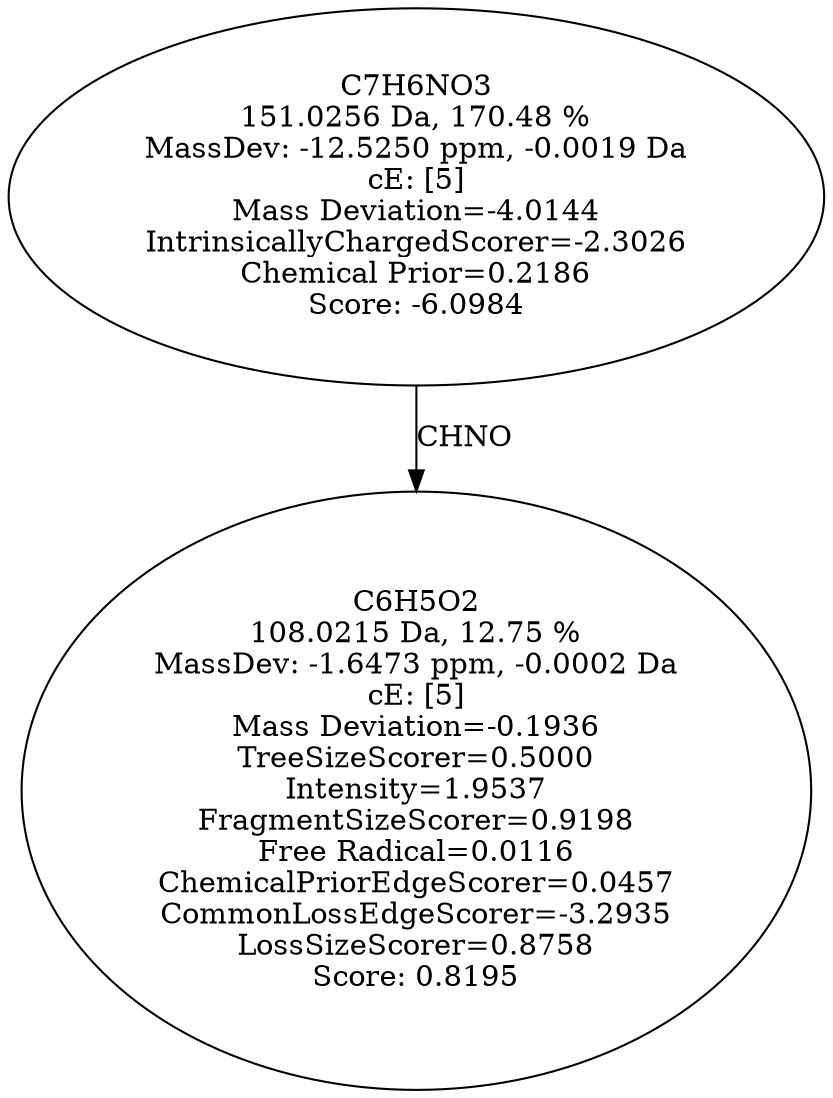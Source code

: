 strict digraph {
v1 [label="C6H5O2\n108.0215 Da, 12.75 %\nMassDev: -1.6473 ppm, -0.0002 Da\ncE: [5]\nMass Deviation=-0.1936\nTreeSizeScorer=0.5000\nIntensity=1.9537\nFragmentSizeScorer=0.9198\nFree Radical=0.0116\nChemicalPriorEdgeScorer=0.0457\nCommonLossEdgeScorer=-3.2935\nLossSizeScorer=0.8758\nScore: 0.8195"];
v2 [label="C7H6NO3\n151.0256 Da, 170.48 %\nMassDev: -12.5250 ppm, -0.0019 Da\ncE: [5]\nMass Deviation=-4.0144\nIntrinsicallyChargedScorer=-2.3026\nChemical Prior=0.2186\nScore: -6.0984"];
v2 -> v1 [label="CHNO"];
}